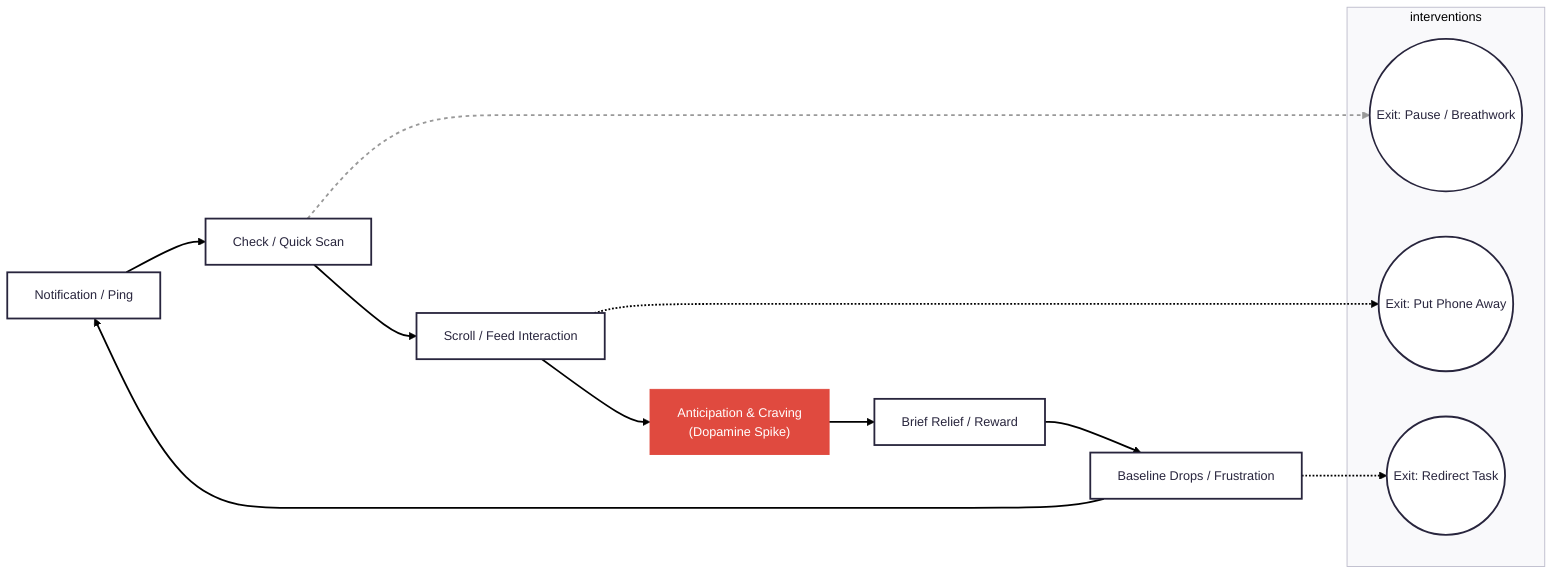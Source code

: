 ---
config:
  layout: dagre
  theme: redux
id: 929c3d45-866c-4d0a-beff-893dd184461e
---
flowchart LR
  %% Nodes around the loop
  A["Notification / Ping"] --> B["Check / Quick Scan"]
  B --> C["Scroll / Feed Interaction"]
  C --> D["Anticipation & Craving<br>(Dopamine Spike)"]
  D --> E["Brief Relief / Reward"]
  E --> F["Baseline Drops / Frustration"]
  F --> A

  %% Intervention off-ramps (outside the main loop)
  subgraph interventions
    direction TB
    X1(("Exit: Pause / Breathwork"))
    X2(("Exit: Put Phone Away"))
    X3(("Exit: Redirect Task"))
  end

  %% Dashed connections from loop to interventions
  B -.-> X1
  C -.-> X2
  F -.-> X3

  %% Styling: mark the dopamine node and dashed lines
  classDef accent fill:#e04a3f,stroke:#e04a3f,color:#ffffff,stroke-width:1px;
  classDef muted stroke-dasharray: 4 4,stroke:#999,color:#333;

  class D accent
  linkStyle 6 stroke-dasharray: 4 4,stroke:#999